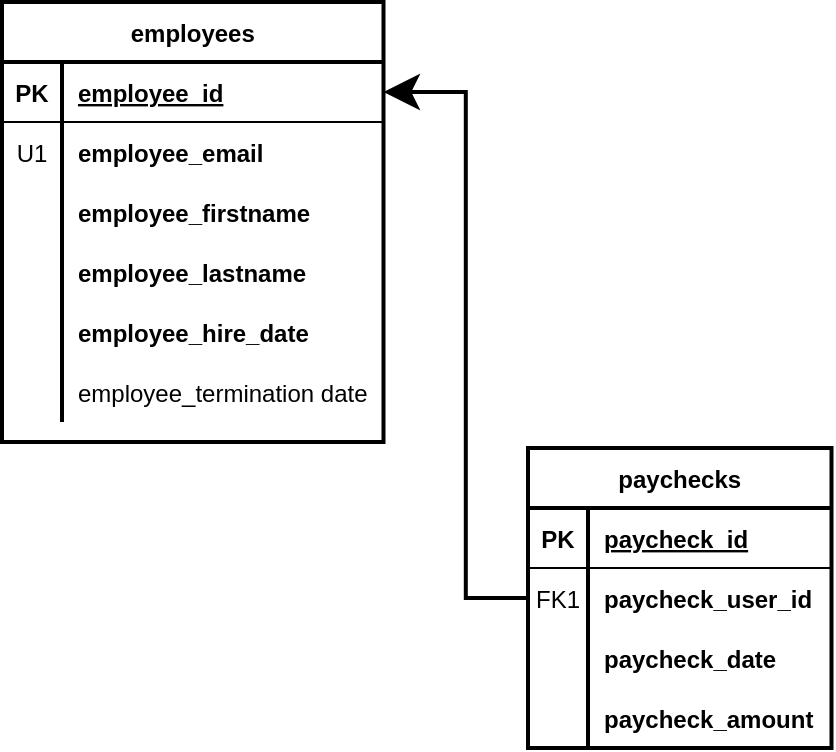 <mxfile version="13.7.3" type="device"><diagram id="vHXpOvm9oPr3JZAOL8E5" name="Page-1"><mxGraphModel dx="1086" dy="806" grid="0" gridSize="10" guides="1" tooltips="1" connect="1" arrows="1" fold="1" page="1" pageScale="1" pageWidth="850" pageHeight="1100" math="0" shadow="0"><root><mxCell id="0"/><mxCell id="1" parent="0"/><mxCell id="VMtfbrKcTgus54LarZzq-33" value="employees" style="shape=table;startSize=30;container=1;collapsible=1;childLayout=tableLayout;fixedRows=1;rowLines=0;fontStyle=1;align=center;resizeLast=1;strokeWidth=2;" vertex="1" parent="1"><mxGeometry x="160" y="240" width="190.75" height="220" as="geometry"/></mxCell><mxCell id="VMtfbrKcTgus54LarZzq-34" value="" style="shape=partialRectangle;collapsible=0;dropTarget=0;pointerEvents=0;fillColor=none;top=0;left=0;bottom=1;right=0;points=[[0,0.5],[1,0.5]];portConstraint=eastwest;" vertex="1" parent="VMtfbrKcTgus54LarZzq-33"><mxGeometry y="30" width="190.75" height="30" as="geometry"/></mxCell><mxCell id="VMtfbrKcTgus54LarZzq-35" value="PK" style="shape=partialRectangle;connectable=0;fillColor=none;top=0;left=0;bottom=0;right=0;fontStyle=1;overflow=hidden;" vertex="1" parent="VMtfbrKcTgus54LarZzq-34"><mxGeometry width="30" height="30" as="geometry"/></mxCell><mxCell id="VMtfbrKcTgus54LarZzq-36" value="employee_id" style="shape=partialRectangle;connectable=0;fillColor=none;top=0;left=0;bottom=0;right=0;align=left;spacingLeft=6;fontStyle=5;overflow=hidden;" vertex="1" parent="VMtfbrKcTgus54LarZzq-34"><mxGeometry x="30" width="160.75" height="30" as="geometry"/></mxCell><mxCell id="VMtfbrKcTgus54LarZzq-37" value="" style="shape=partialRectangle;collapsible=0;dropTarget=0;pointerEvents=0;fillColor=none;top=0;left=0;bottom=0;right=0;points=[[0,0.5],[1,0.5]];portConstraint=eastwest;" vertex="1" parent="VMtfbrKcTgus54LarZzq-33"><mxGeometry y="60" width="190.75" height="30" as="geometry"/></mxCell><mxCell id="VMtfbrKcTgus54LarZzq-38" value="U1" style="shape=partialRectangle;connectable=0;fillColor=none;top=0;left=0;bottom=0;right=0;editable=1;overflow=hidden;" vertex="1" parent="VMtfbrKcTgus54LarZzq-37"><mxGeometry width="30" height="30" as="geometry"/></mxCell><mxCell id="VMtfbrKcTgus54LarZzq-39" value="employee_email" style="shape=partialRectangle;connectable=0;fillColor=none;top=0;left=0;bottom=0;right=0;align=left;spacingLeft=6;overflow=hidden;fontStyle=1" vertex="1" parent="VMtfbrKcTgus54LarZzq-37"><mxGeometry x="30" width="160.75" height="30" as="geometry"/></mxCell><mxCell id="VMtfbrKcTgus54LarZzq-40" value="" style="shape=partialRectangle;collapsible=0;dropTarget=0;pointerEvents=0;fillColor=none;top=0;left=0;bottom=0;right=0;points=[[0,0.5],[1,0.5]];portConstraint=eastwest;" vertex="1" parent="VMtfbrKcTgus54LarZzq-33"><mxGeometry y="90" width="190.75" height="30" as="geometry"/></mxCell><mxCell id="VMtfbrKcTgus54LarZzq-41" value="" style="shape=partialRectangle;connectable=0;fillColor=none;top=0;left=0;bottom=0;right=0;editable=1;overflow=hidden;" vertex="1" parent="VMtfbrKcTgus54LarZzq-40"><mxGeometry width="30" height="30" as="geometry"/></mxCell><mxCell id="VMtfbrKcTgus54LarZzq-42" value="employee_firstname" style="shape=partialRectangle;connectable=0;fillColor=none;top=0;left=0;bottom=0;right=0;align=left;spacingLeft=6;overflow=hidden;fontStyle=1" vertex="1" parent="VMtfbrKcTgus54LarZzq-40"><mxGeometry x="30" width="160.75" height="30" as="geometry"/></mxCell><mxCell id="VMtfbrKcTgus54LarZzq-43" value="" style="shape=partialRectangle;collapsible=0;dropTarget=0;pointerEvents=0;fillColor=none;top=0;left=0;bottom=0;right=0;points=[[0,0.5],[1,0.5]];portConstraint=eastwest;" vertex="1" parent="VMtfbrKcTgus54LarZzq-33"><mxGeometry y="120" width="190.75" height="30" as="geometry"/></mxCell><mxCell id="VMtfbrKcTgus54LarZzq-44" value="" style="shape=partialRectangle;connectable=0;fillColor=none;top=0;left=0;bottom=0;right=0;editable=1;overflow=hidden;" vertex="1" parent="VMtfbrKcTgus54LarZzq-43"><mxGeometry width="30" height="30" as="geometry"/></mxCell><mxCell id="VMtfbrKcTgus54LarZzq-45" value="employee_lastname" style="shape=partialRectangle;connectable=0;fillColor=none;top=0;left=0;bottom=0;right=0;align=left;spacingLeft=6;overflow=hidden;fontStyle=1" vertex="1" parent="VMtfbrKcTgus54LarZzq-43"><mxGeometry x="30" width="160.75" height="30" as="geometry"/></mxCell><mxCell id="VMtfbrKcTgus54LarZzq-46" value="" style="shape=partialRectangle;collapsible=0;dropTarget=0;pointerEvents=0;fillColor=none;top=0;left=0;bottom=0;right=0;points=[[0,0.5],[1,0.5]];portConstraint=eastwest;" vertex="1" parent="VMtfbrKcTgus54LarZzq-33"><mxGeometry y="150" width="190.75" height="30" as="geometry"/></mxCell><mxCell id="VMtfbrKcTgus54LarZzq-47" value="" style="shape=partialRectangle;connectable=0;fillColor=none;top=0;left=0;bottom=0;right=0;editable=1;overflow=hidden;" vertex="1" parent="VMtfbrKcTgus54LarZzq-46"><mxGeometry width="30" height="30" as="geometry"/></mxCell><mxCell id="VMtfbrKcTgus54LarZzq-48" value="employee_hire_date" style="shape=partialRectangle;connectable=0;fillColor=none;top=0;left=0;bottom=0;right=0;align=left;spacingLeft=6;overflow=hidden;fontStyle=1" vertex="1" parent="VMtfbrKcTgus54LarZzq-46"><mxGeometry x="30" width="160.75" height="30" as="geometry"/></mxCell><mxCell id="VMtfbrKcTgus54LarZzq-49" value="" style="shape=partialRectangle;collapsible=0;dropTarget=0;pointerEvents=0;fillColor=none;top=0;left=0;bottom=0;right=0;points=[[0,0.5],[1,0.5]];portConstraint=eastwest;" vertex="1" parent="VMtfbrKcTgus54LarZzq-33"><mxGeometry y="180" width="190.75" height="30" as="geometry"/></mxCell><mxCell id="VMtfbrKcTgus54LarZzq-50" value="" style="shape=partialRectangle;connectable=0;fillColor=none;top=0;left=0;bottom=0;right=0;editable=1;overflow=hidden;" vertex="1" parent="VMtfbrKcTgus54LarZzq-49"><mxGeometry width="30" height="30" as="geometry"/></mxCell><mxCell id="VMtfbrKcTgus54LarZzq-51" value="employee_termination date" style="shape=partialRectangle;connectable=0;fillColor=none;top=0;left=0;bottom=0;right=0;align=left;spacingLeft=6;overflow=hidden;fontStyle=0" vertex="1" parent="VMtfbrKcTgus54LarZzq-49"><mxGeometry x="30" width="160.75" height="30" as="geometry"/></mxCell><mxCell id="VMtfbrKcTgus54LarZzq-52" style="edgeStyle=orthogonalEdgeStyle;rounded=0;orthogonalLoop=1;jettySize=auto;html=1;entryX=1;entryY=0.5;entryDx=0;entryDy=0;strokeWidth=2;endSize=12;startSize=12;" edge="1" parent="1" source="VMtfbrKcTgus54LarZzq-5" target="VMtfbrKcTgus54LarZzq-34"><mxGeometry relative="1" as="geometry"/></mxCell><mxCell id="VMtfbrKcTgus54LarZzq-1" value="paychecks" style="shape=table;startSize=30;container=1;collapsible=1;childLayout=tableLayout;fixedRows=1;rowLines=0;fontStyle=1;align=center;resizeLast=1;strokeWidth=2;" vertex="1" parent="1"><mxGeometry x="423" y="463" width="151.75" height="150" as="geometry"/></mxCell><mxCell id="VMtfbrKcTgus54LarZzq-2" value="" style="shape=partialRectangle;collapsible=0;dropTarget=0;pointerEvents=0;fillColor=none;top=0;left=0;bottom=1;right=0;points=[[0,0.5],[1,0.5]];portConstraint=eastwest;" vertex="1" parent="VMtfbrKcTgus54LarZzq-1"><mxGeometry y="30" width="151.75" height="30" as="geometry"/></mxCell><mxCell id="VMtfbrKcTgus54LarZzq-3" value="PK" style="shape=partialRectangle;connectable=0;fillColor=none;top=0;left=0;bottom=0;right=0;fontStyle=1;overflow=hidden;" vertex="1" parent="VMtfbrKcTgus54LarZzq-2"><mxGeometry width="30" height="30" as="geometry"/></mxCell><mxCell id="VMtfbrKcTgus54LarZzq-4" value="paycheck_id" style="shape=partialRectangle;connectable=0;fillColor=none;top=0;left=0;bottom=0;right=0;align=left;spacingLeft=6;fontStyle=5;overflow=hidden;" vertex="1" parent="VMtfbrKcTgus54LarZzq-2"><mxGeometry x="30" width="121.75" height="30" as="geometry"/></mxCell><mxCell id="VMtfbrKcTgus54LarZzq-5" value="" style="shape=partialRectangle;collapsible=0;dropTarget=0;pointerEvents=0;fillColor=none;top=0;left=0;bottom=0;right=0;points=[[0,0.5],[1,0.5]];portConstraint=eastwest;" vertex="1" parent="VMtfbrKcTgus54LarZzq-1"><mxGeometry y="60" width="151.75" height="30" as="geometry"/></mxCell><mxCell id="VMtfbrKcTgus54LarZzq-6" value="FK1" style="shape=partialRectangle;connectable=0;fillColor=none;top=0;left=0;bottom=0;right=0;editable=1;overflow=hidden;" vertex="1" parent="VMtfbrKcTgus54LarZzq-5"><mxGeometry width="30" height="30" as="geometry"/></mxCell><mxCell id="VMtfbrKcTgus54LarZzq-7" value="paycheck_user_id" style="shape=partialRectangle;connectable=0;fillColor=none;top=0;left=0;bottom=0;right=0;align=left;spacingLeft=6;overflow=hidden;fontStyle=1" vertex="1" parent="VMtfbrKcTgus54LarZzq-5"><mxGeometry x="30" width="121.75" height="30" as="geometry"/></mxCell><mxCell id="VMtfbrKcTgus54LarZzq-8" value="" style="shape=partialRectangle;collapsible=0;dropTarget=0;pointerEvents=0;fillColor=none;top=0;left=0;bottom=0;right=0;points=[[0,0.5],[1,0.5]];portConstraint=eastwest;" vertex="1" parent="VMtfbrKcTgus54LarZzq-1"><mxGeometry y="90" width="151.75" height="30" as="geometry"/></mxCell><mxCell id="VMtfbrKcTgus54LarZzq-9" value="" style="shape=partialRectangle;connectable=0;fillColor=none;top=0;left=0;bottom=0;right=0;editable=1;overflow=hidden;" vertex="1" parent="VMtfbrKcTgus54LarZzq-8"><mxGeometry width="30" height="30" as="geometry"/></mxCell><mxCell id="VMtfbrKcTgus54LarZzq-10" value="paycheck_date" style="shape=partialRectangle;connectable=0;fillColor=none;top=0;left=0;bottom=0;right=0;align=left;spacingLeft=6;overflow=hidden;fontStyle=1" vertex="1" parent="VMtfbrKcTgus54LarZzq-8"><mxGeometry x="30" width="121.75" height="30" as="geometry"/></mxCell><mxCell id="VMtfbrKcTgus54LarZzq-11" value="" style="shape=partialRectangle;collapsible=0;dropTarget=0;pointerEvents=0;fillColor=none;top=0;left=0;bottom=0;right=0;points=[[0,0.5],[1,0.5]];portConstraint=eastwest;" vertex="1" parent="VMtfbrKcTgus54LarZzq-1"><mxGeometry y="120" width="151.75" height="30" as="geometry"/></mxCell><mxCell id="VMtfbrKcTgus54LarZzq-12" value="" style="shape=partialRectangle;connectable=0;fillColor=none;top=0;left=0;bottom=0;right=0;editable=1;overflow=hidden;" vertex="1" parent="VMtfbrKcTgus54LarZzq-11"><mxGeometry width="30" height="30" as="geometry"/></mxCell><mxCell id="VMtfbrKcTgus54LarZzq-13" value="paycheck_amount" style="shape=partialRectangle;connectable=0;fillColor=none;top=0;left=0;bottom=0;right=0;align=left;spacingLeft=6;overflow=hidden;fontStyle=1" vertex="1" parent="VMtfbrKcTgus54LarZzq-11"><mxGeometry x="30" width="121.75" height="30" as="geometry"/></mxCell></root></mxGraphModel></diagram></mxfile>